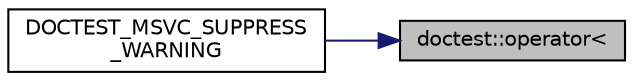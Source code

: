 digraph "doctest::operator&lt;"
{
 // LATEX_PDF_SIZE
  edge [fontname="Helvetica",fontsize="10",labelfontname="Helvetica",labelfontsize="10"];
  node [fontname="Helvetica",fontsize="10",shape=record];
  rankdir="RL";
  Node1 [label="doctest::operator\<",height=0.2,width=0.4,color="black", fillcolor="grey75", style="filled", fontcolor="black",tooltip=" "];
  Node1 -> Node2 [dir="back",color="midnightblue",fontsize="10",style="solid",fontname="Helvetica"];
  Node2 [label="DOCTEST_MSVC_SUPPRESS\l_WARNING",height=0.2,width=0.4,color="black", fillcolor="white", style="filled",URL="$doctest__fwd_8h.html#a03d36bae0d7ed8dcce87834d61051290",tooltip=" "];
}
